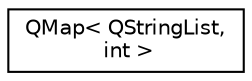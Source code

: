 digraph "类继承关系图"
{
  edge [fontname="Helvetica",fontsize="10",labelfontname="Helvetica",labelfontsize="10"];
  node [fontname="Helvetica",fontsize="10",shape=record];
  rankdir="LR";
  Node0 [label="QMap\< QStringList,\l int \>",height=0.2,width=0.4,color="black", fillcolor="white", style="filled",URL="$class_q_map.html"];
}

